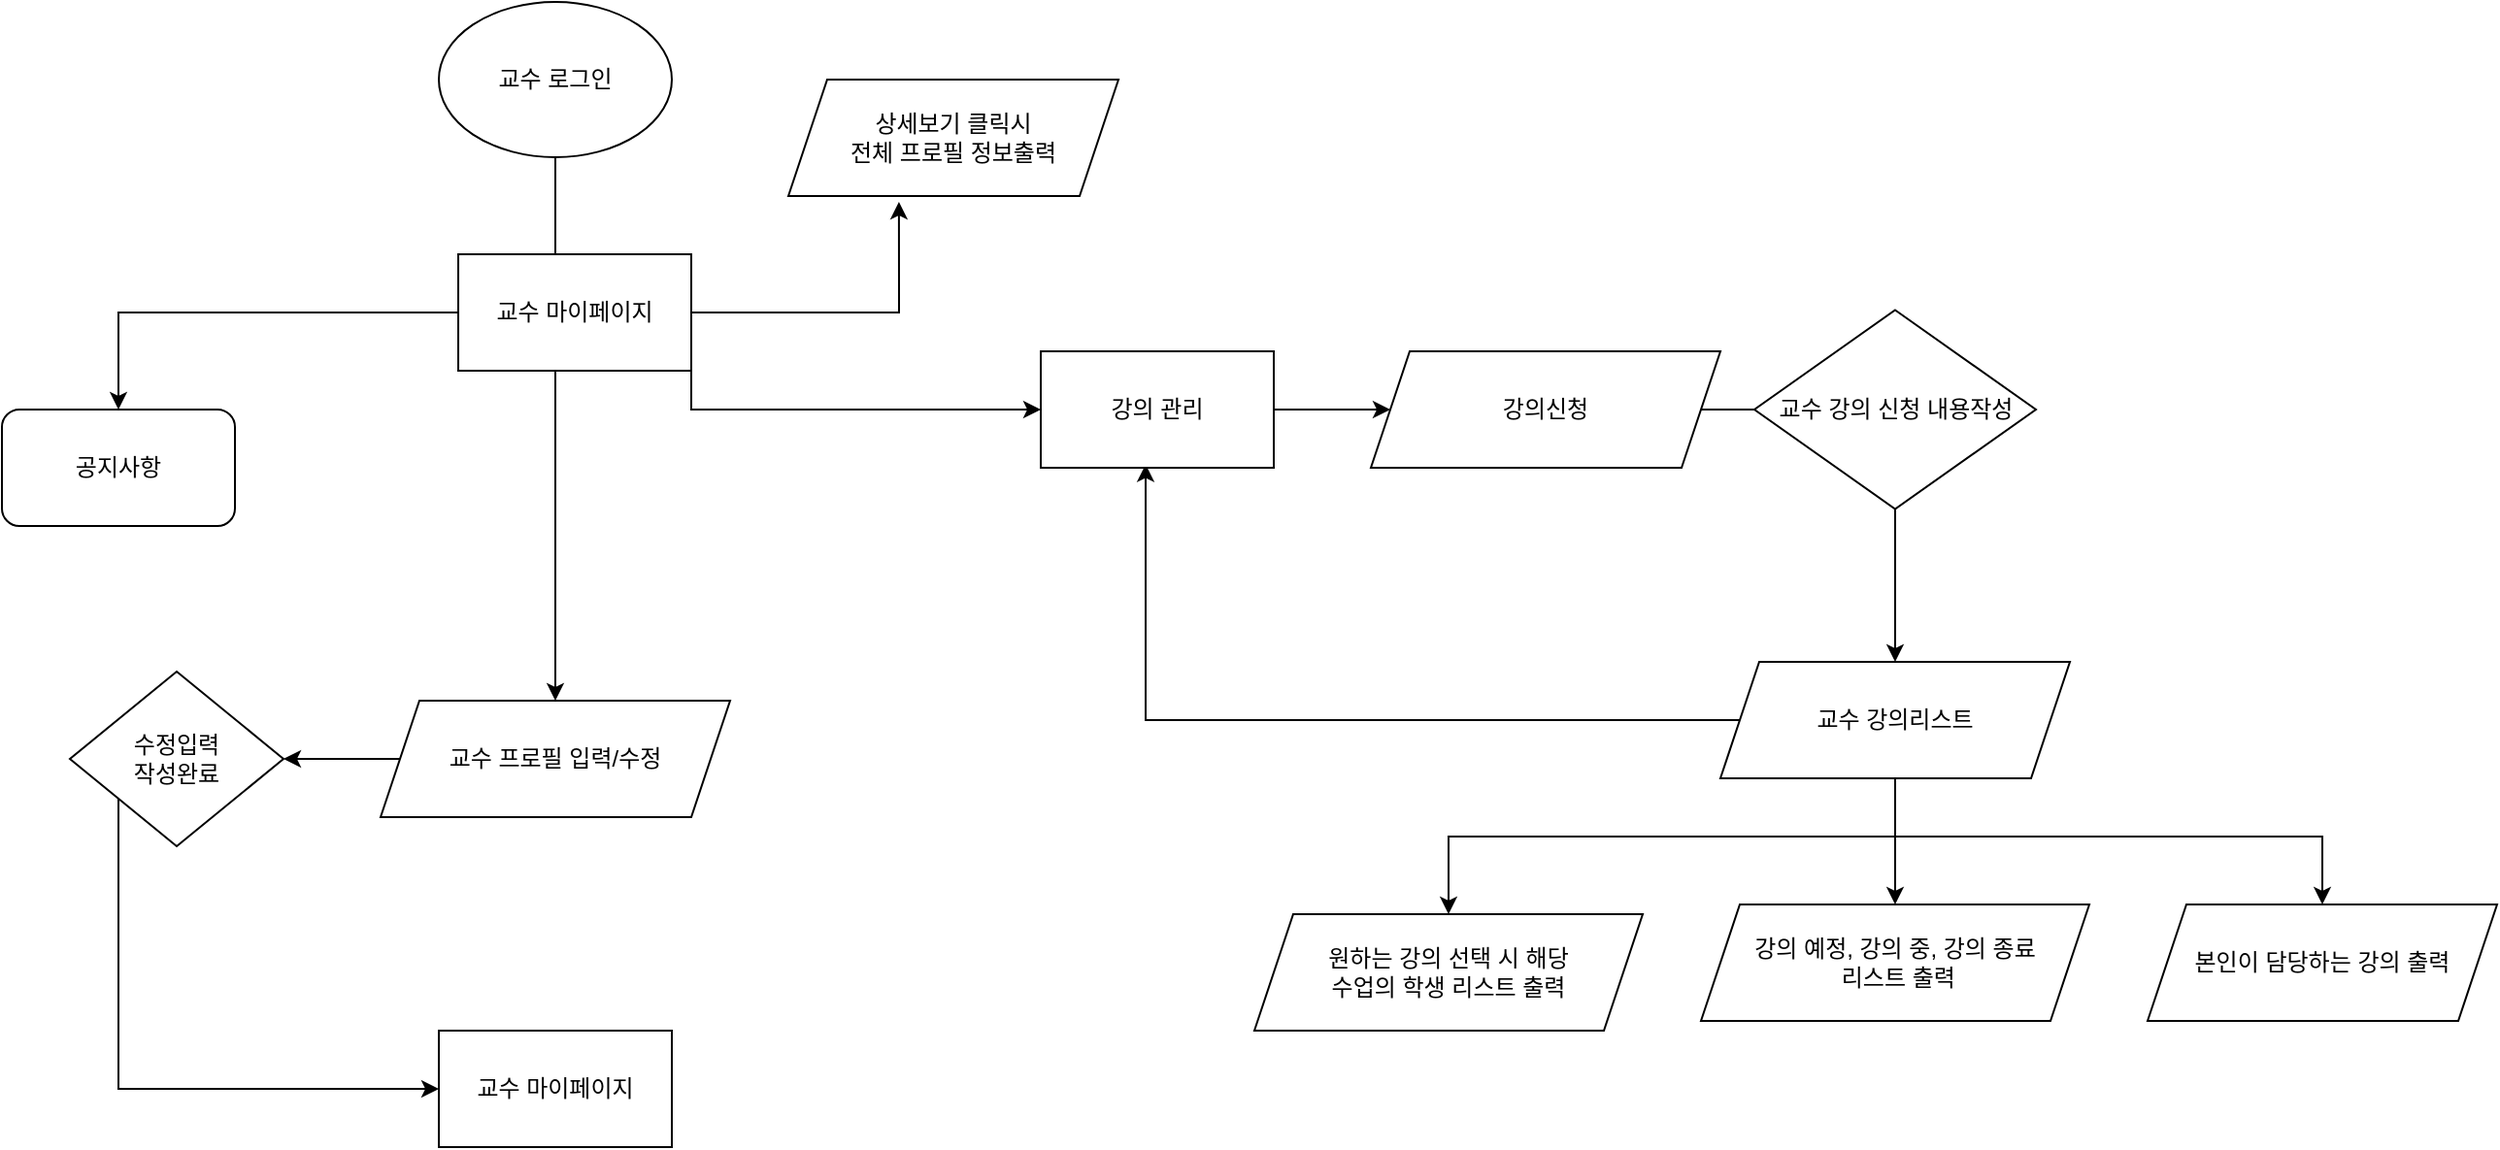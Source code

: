 <mxfile version="21.6.7" type="github">
  <diagram name="페이지-1" id="gP_FsW-e4ahrzIUgB0NJ">
    <mxGraphModel dx="2607" dy="1425" grid="1" gridSize="10" guides="1" tooltips="1" connect="1" arrows="1" fold="1" page="1" pageScale="1" pageWidth="827" pageHeight="1169" math="0" shadow="0">
      <root>
        <mxCell id="0" />
        <mxCell id="1" parent="0" />
        <mxCell id="8foGVOfR6HrT8L_Vg9_Q-1" value="교수 로그인" style="ellipse;whiteSpace=wrap;html=1;" vertex="1" parent="1">
          <mxGeometry x="260" y="90" width="120" height="80" as="geometry" />
        </mxCell>
        <mxCell id="8foGVOfR6HrT8L_Vg9_Q-7" value="" style="edgeStyle=orthogonalEdgeStyle;rounded=0;orthogonalLoop=1;jettySize=auto;html=1;exitX=0.5;exitY=1;exitDx=0;exitDy=0;exitPerimeter=0;entryX=0.5;entryY=0;entryDx=0;entryDy=0;" edge="1" parent="1" source="8foGVOfR6HrT8L_Vg9_Q-1" target="8foGVOfR6HrT8L_Vg9_Q-8">
          <mxGeometry relative="1" as="geometry">
            <mxPoint x="320" y="320" as="sourcePoint" />
            <mxPoint x="320" y="370" as="targetPoint" />
          </mxGeometry>
        </mxCell>
        <mxCell id="8foGVOfR6HrT8L_Vg9_Q-8" value="교수 프로필 입력/수정" style="shape=parallelogram;perimeter=parallelogramPerimeter;whiteSpace=wrap;html=1;fixedSize=1;" vertex="1" parent="1">
          <mxGeometry x="230" y="450" width="180" height="60" as="geometry" />
        </mxCell>
        <mxCell id="8foGVOfR6HrT8L_Vg9_Q-20" style="edgeStyle=orthogonalEdgeStyle;rounded=0;orthogonalLoop=1;jettySize=auto;html=1;exitX=0;exitY=0.5;exitDx=0;exitDy=0;" edge="1" parent="1" source="8foGVOfR6HrT8L_Vg9_Q-9" target="8foGVOfR6HrT8L_Vg9_Q-19">
          <mxGeometry relative="1" as="geometry" />
        </mxCell>
        <mxCell id="8foGVOfR6HrT8L_Vg9_Q-36" style="edgeStyle=orthogonalEdgeStyle;rounded=0;orthogonalLoop=1;jettySize=auto;html=1;exitX=1;exitY=0.5;exitDx=0;exitDy=0;entryX=0.335;entryY=1.05;entryDx=0;entryDy=0;entryPerimeter=0;" edge="1" parent="1" source="8foGVOfR6HrT8L_Vg9_Q-9" target="8foGVOfR6HrT8L_Vg9_Q-31">
          <mxGeometry relative="1" as="geometry" />
        </mxCell>
        <mxCell id="8foGVOfR6HrT8L_Vg9_Q-50" style="edgeStyle=orthogonalEdgeStyle;rounded=0;orthogonalLoop=1;jettySize=auto;html=1;entryX=0;entryY=0.5;entryDx=0;entryDy=0;" edge="1" parent="1" source="8foGVOfR6HrT8L_Vg9_Q-9" target="8foGVOfR6HrT8L_Vg9_Q-44">
          <mxGeometry relative="1" as="geometry">
            <Array as="points">
              <mxPoint x="390" y="300" />
            </Array>
          </mxGeometry>
        </mxCell>
        <mxCell id="8foGVOfR6HrT8L_Vg9_Q-9" value="교수 마이페이지" style="rounded=0;whiteSpace=wrap;html=1;" vertex="1" parent="1">
          <mxGeometry x="270" y="220" width="120" height="60" as="geometry" />
        </mxCell>
        <mxCell id="8foGVOfR6HrT8L_Vg9_Q-17" style="edgeStyle=orthogonalEdgeStyle;rounded=0;orthogonalLoop=1;jettySize=auto;html=1;entryX=0;entryY=0.5;entryDx=0;entryDy=0;" edge="1" parent="1" source="8foGVOfR6HrT8L_Vg9_Q-11" target="8foGVOfR6HrT8L_Vg9_Q-14">
          <mxGeometry relative="1" as="geometry">
            <Array as="points">
              <mxPoint x="95" y="650" />
            </Array>
          </mxGeometry>
        </mxCell>
        <mxCell id="8foGVOfR6HrT8L_Vg9_Q-11" value="수정입력&lt;br&gt;작성완료" style="rhombus;whiteSpace=wrap;html=1;" vertex="1" parent="1">
          <mxGeometry x="70" y="435" width="110" height="90" as="geometry" />
        </mxCell>
        <mxCell id="8foGVOfR6HrT8L_Vg9_Q-12" value="" style="endArrow=classic;html=1;rounded=0;entryX=1;entryY=0.5;entryDx=0;entryDy=0;" edge="1" parent="1" source="8foGVOfR6HrT8L_Vg9_Q-8" target="8foGVOfR6HrT8L_Vg9_Q-11">
          <mxGeometry width="50" height="50" relative="1" as="geometry">
            <mxPoint x="390" y="430" as="sourcePoint" />
            <mxPoint x="440" y="380" as="targetPoint" />
          </mxGeometry>
        </mxCell>
        <mxCell id="8foGVOfR6HrT8L_Vg9_Q-14" value="교수 마이페이지" style="rounded=0;whiteSpace=wrap;html=1;" vertex="1" parent="1">
          <mxGeometry x="260" y="620" width="120" height="60" as="geometry" />
        </mxCell>
        <mxCell id="8foGVOfR6HrT8L_Vg9_Q-19" value="공지사항" style="rounded=1;whiteSpace=wrap;html=1;" vertex="1" parent="1">
          <mxGeometry x="35" y="300" width="120" height="60" as="geometry" />
        </mxCell>
        <mxCell id="8foGVOfR6HrT8L_Vg9_Q-23" style="edgeStyle=orthogonalEdgeStyle;rounded=0;orthogonalLoop=1;jettySize=auto;html=1;entryX=0;entryY=0.5;entryDx=0;entryDy=0;exitX=1;exitY=0.621;exitDx=0;exitDy=0;exitPerimeter=0;" edge="1" parent="1" source="8foGVOfR6HrT8L_Vg9_Q-44" target="8foGVOfR6HrT8L_Vg9_Q-22">
          <mxGeometry relative="1" as="geometry">
            <mxPoint x="660" y="390" as="sourcePoint" />
            <Array as="points">
              <mxPoint x="690" y="300" />
            </Array>
          </mxGeometry>
        </mxCell>
        <mxCell id="8foGVOfR6HrT8L_Vg9_Q-25" value="" style="edgeStyle=orthogonalEdgeStyle;rounded=0;orthogonalLoop=1;jettySize=auto;html=1;" edge="1" parent="1" source="8foGVOfR6HrT8L_Vg9_Q-22" target="8foGVOfR6HrT8L_Vg9_Q-24">
          <mxGeometry relative="1" as="geometry" />
        </mxCell>
        <mxCell id="8foGVOfR6HrT8L_Vg9_Q-22" value="강의신청" style="shape=parallelogram;perimeter=parallelogramPerimeter;whiteSpace=wrap;html=1;fixedSize=1;" vertex="1" parent="1">
          <mxGeometry x="740" y="270" width="180" height="60" as="geometry" />
        </mxCell>
        <mxCell id="8foGVOfR6HrT8L_Vg9_Q-29" value="" style="edgeStyle=orthogonalEdgeStyle;rounded=0;orthogonalLoop=1;jettySize=auto;html=1;" edge="1" parent="1" source="8foGVOfR6HrT8L_Vg9_Q-24" target="8foGVOfR6HrT8L_Vg9_Q-27">
          <mxGeometry relative="1" as="geometry" />
        </mxCell>
        <mxCell id="8foGVOfR6HrT8L_Vg9_Q-24" value="교수 강의 신청 내용작성" style="rhombus;whiteSpace=wrap;html=1;" vertex="1" parent="1">
          <mxGeometry x="937.5" y="248.75" width="145" height="102.5" as="geometry" />
        </mxCell>
        <mxCell id="8foGVOfR6HrT8L_Vg9_Q-49" style="edgeStyle=orthogonalEdgeStyle;rounded=0;orthogonalLoop=1;jettySize=auto;html=1;exitX=0;exitY=0.5;exitDx=0;exitDy=0;entryX=0.45;entryY=0.971;entryDx=0;entryDy=0;entryPerimeter=0;" edge="1" parent="1" source="8foGVOfR6HrT8L_Vg9_Q-27" target="8foGVOfR6HrT8L_Vg9_Q-44">
          <mxGeometry relative="1" as="geometry">
            <mxPoint x="520" y="420" as="targetPoint" />
          </mxGeometry>
        </mxCell>
        <mxCell id="8foGVOfR6HrT8L_Vg9_Q-51" style="edgeStyle=orthogonalEdgeStyle;rounded=0;orthogonalLoop=1;jettySize=auto;html=1;entryX=0.5;entryY=0;entryDx=0;entryDy=0;" edge="1" parent="1" source="8foGVOfR6HrT8L_Vg9_Q-27" target="8foGVOfR6HrT8L_Vg9_Q-40">
          <mxGeometry relative="1" as="geometry" />
        </mxCell>
        <mxCell id="8foGVOfR6HrT8L_Vg9_Q-52" style="edgeStyle=orthogonalEdgeStyle;rounded=0;orthogonalLoop=1;jettySize=auto;html=1;entryX=0.5;entryY=0;entryDx=0;entryDy=0;" edge="1" parent="1" source="8foGVOfR6HrT8L_Vg9_Q-27" target="8foGVOfR6HrT8L_Vg9_Q-39">
          <mxGeometry relative="1" as="geometry">
            <Array as="points">
              <mxPoint x="1010" y="520" />
              <mxPoint x="780" y="520" />
            </Array>
          </mxGeometry>
        </mxCell>
        <mxCell id="8foGVOfR6HrT8L_Vg9_Q-53" style="edgeStyle=orthogonalEdgeStyle;rounded=0;orthogonalLoop=1;jettySize=auto;html=1;entryX=0.5;entryY=0;entryDx=0;entryDy=0;" edge="1" parent="1" source="8foGVOfR6HrT8L_Vg9_Q-27" target="8foGVOfR6HrT8L_Vg9_Q-37">
          <mxGeometry relative="1" as="geometry">
            <Array as="points">
              <mxPoint x="1010" y="520" />
              <mxPoint x="1230" y="520" />
            </Array>
          </mxGeometry>
        </mxCell>
        <mxCell id="8foGVOfR6HrT8L_Vg9_Q-27" value="교수 강의리스트" style="shape=parallelogram;perimeter=parallelogramPerimeter;whiteSpace=wrap;html=1;fixedSize=1;" vertex="1" parent="1">
          <mxGeometry x="920" y="430" width="180" height="60" as="geometry" />
        </mxCell>
        <mxCell id="8foGVOfR6HrT8L_Vg9_Q-31" value="상세보기 클릭시&lt;br&gt;전체 프로필 정보출력" style="shape=parallelogram;perimeter=parallelogramPerimeter;whiteSpace=wrap;html=1;fixedSize=1;" vertex="1" parent="1">
          <mxGeometry x="440" y="130" width="170" height="60" as="geometry" />
        </mxCell>
        <mxCell id="8foGVOfR6HrT8L_Vg9_Q-37" value="본인이 담당하는 강의 출력" style="shape=parallelogram;perimeter=parallelogramPerimeter;whiteSpace=wrap;html=1;fixedSize=1;" vertex="1" parent="1">
          <mxGeometry x="1140" y="555" width="180" height="60" as="geometry" />
        </mxCell>
        <mxCell id="8foGVOfR6HrT8L_Vg9_Q-39" value="원하는 강의 선택 시 해당 &lt;br&gt;수업의 학생 리스트 출력" style="shape=parallelogram;perimeter=parallelogramPerimeter;whiteSpace=wrap;html=1;fixedSize=1;" vertex="1" parent="1">
          <mxGeometry x="680" y="560" width="200" height="60" as="geometry" />
        </mxCell>
        <mxCell id="8foGVOfR6HrT8L_Vg9_Q-40" value="강의 예정, 강의 중, 강의 종료&lt;br&gt;&amp;nbsp;리스트 출력" style="shape=parallelogram;perimeter=parallelogramPerimeter;whiteSpace=wrap;html=1;fixedSize=1;" vertex="1" parent="1">
          <mxGeometry x="910" y="555" width="200" height="60" as="geometry" />
        </mxCell>
        <mxCell id="8foGVOfR6HrT8L_Vg9_Q-44" value="강의 관리" style="rounded=0;whiteSpace=wrap;html=1;" vertex="1" parent="1">
          <mxGeometry x="570" y="270" width="120" height="60" as="geometry" />
        </mxCell>
      </root>
    </mxGraphModel>
  </diagram>
</mxfile>
